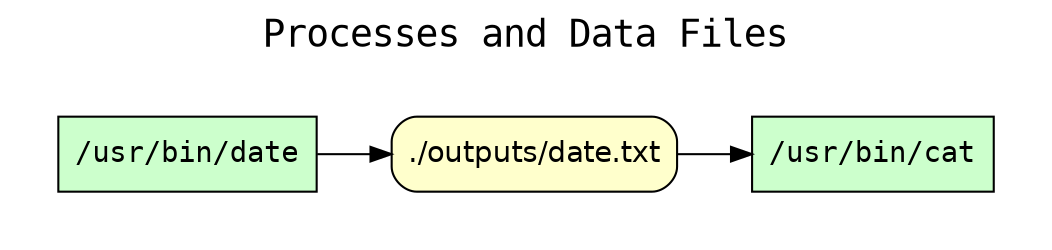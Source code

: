 
digraph wt_run {
rankdir=LR
fontname=Courier; fontsize=18; labelloc=t
label="Processes and Data Files"
subgraph cluster_inputs { label=""; color=white; penwidth=0
subgraph cluster_inputs_inner { label=""; color=white
node[shape=box style="filled" fillcolor="#CCFFCC" peripheries=1 fontname=Courier]
"exe:e3" [label="/usr/bin/cat"]
"exe:e2" [label="/usr/bin/date"]
node[shape=box style="rounded,filled" fillcolor="#FFFFCC" peripheries=1 fontname=Helvetica]
"access:i7" [label="./outputs/date.txt"]
"exe:e2" -> "access:i7"
"access:i7" -> "exe:e3"
}}
}

